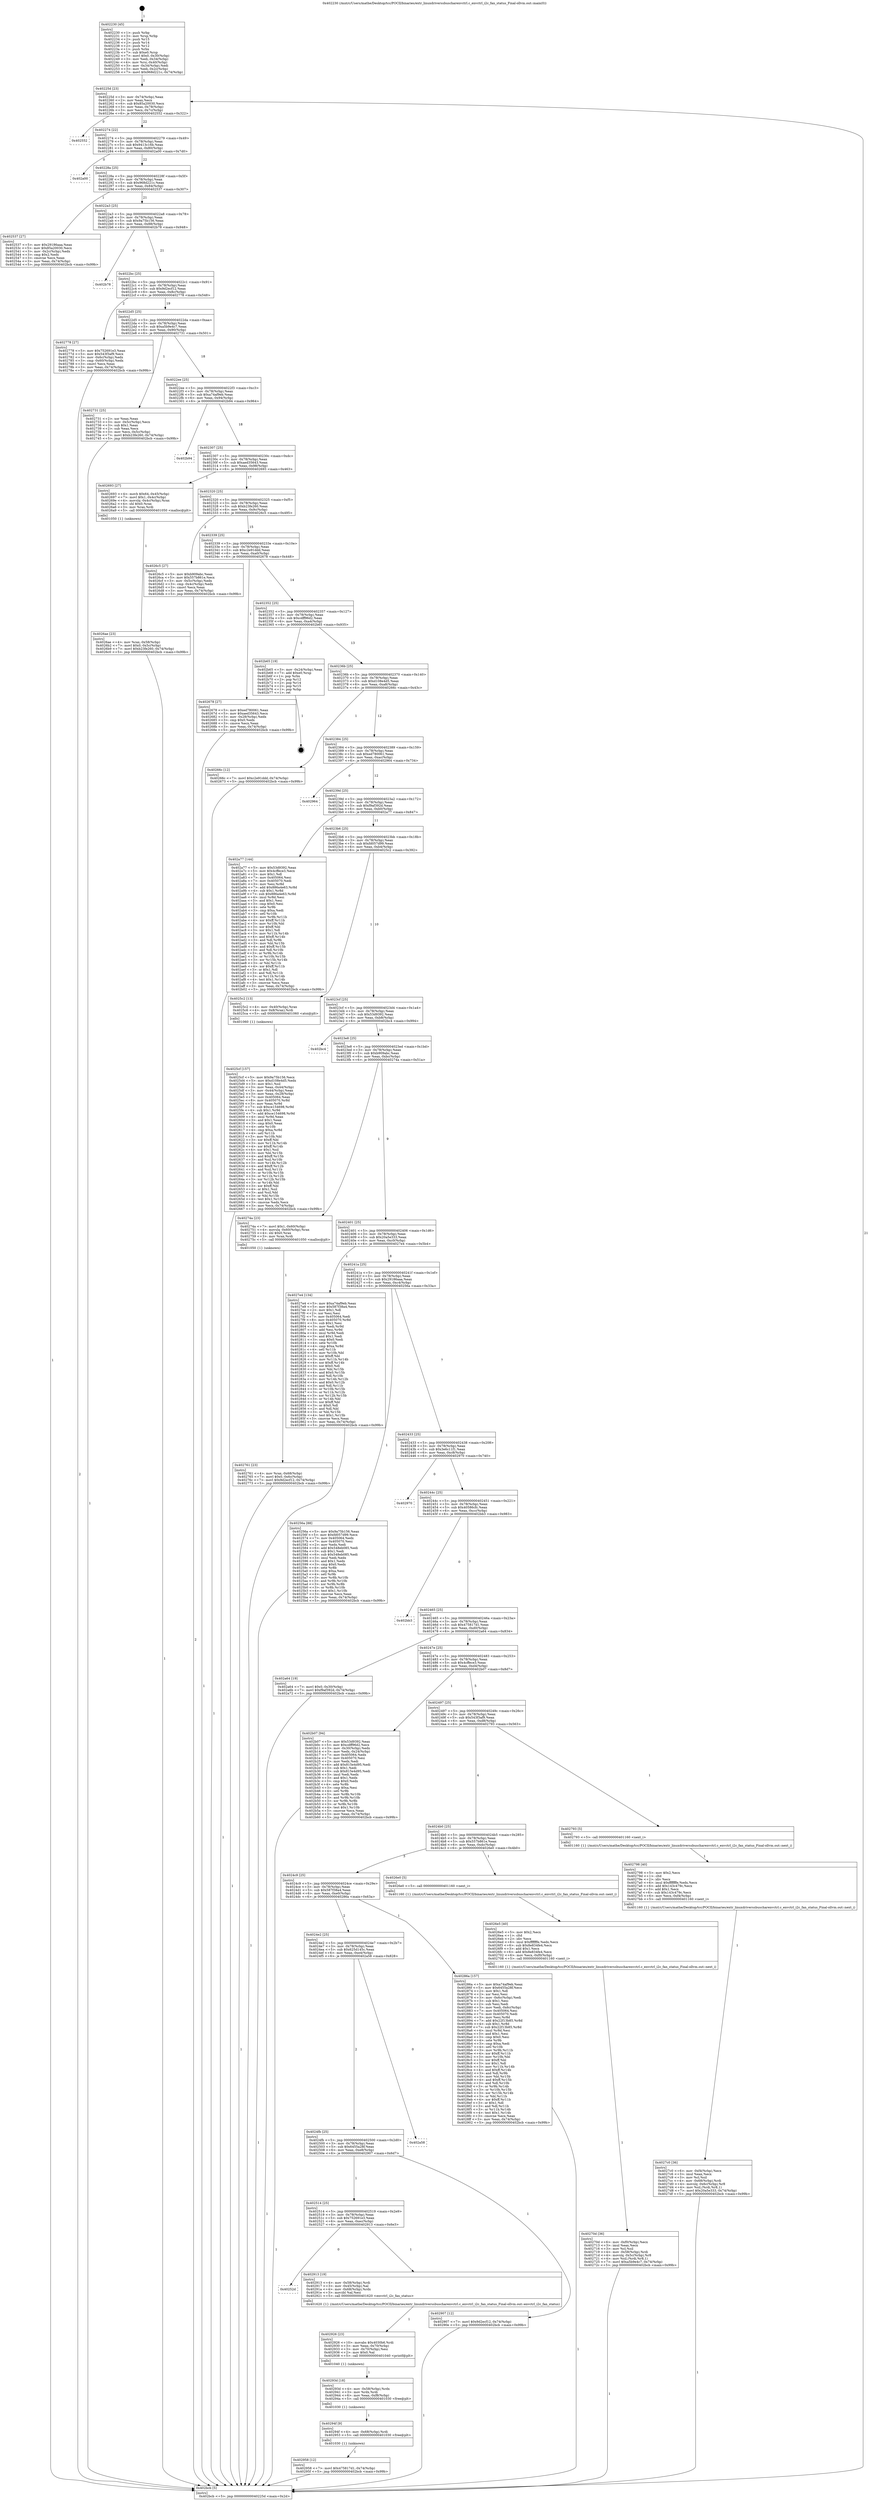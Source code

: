 digraph "0x402230" {
  label = "0x402230 (/mnt/c/Users/mathe/Desktop/tcc/POCII/binaries/extr_linuxdriverssbuscharenvctrl.c_envctrl_i2c_fan_status_Final-ollvm.out::main(0))"
  labelloc = "t"
  node[shape=record]

  Entry [label="",width=0.3,height=0.3,shape=circle,fillcolor=black,style=filled]
  "0x40225d" [label="{
     0x40225d [23]\l
     | [instrs]\l
     &nbsp;&nbsp;0x40225d \<+3\>: mov -0x74(%rbp),%eax\l
     &nbsp;&nbsp;0x402260 \<+2\>: mov %eax,%ecx\l
     &nbsp;&nbsp;0x402262 \<+6\>: sub $0x85a20030,%ecx\l
     &nbsp;&nbsp;0x402268 \<+3\>: mov %eax,-0x78(%rbp)\l
     &nbsp;&nbsp;0x40226b \<+3\>: mov %ecx,-0x7c(%rbp)\l
     &nbsp;&nbsp;0x40226e \<+6\>: je 0000000000402552 \<main+0x322\>\l
  }"]
  "0x402552" [label="{
     0x402552\l
  }", style=dashed]
  "0x402274" [label="{
     0x402274 [22]\l
     | [instrs]\l
     &nbsp;&nbsp;0x402274 \<+5\>: jmp 0000000000402279 \<main+0x49\>\l
     &nbsp;&nbsp;0x402279 \<+3\>: mov -0x78(%rbp),%eax\l
     &nbsp;&nbsp;0x40227c \<+5\>: sub $0x9413c16b,%eax\l
     &nbsp;&nbsp;0x402281 \<+3\>: mov %eax,-0x80(%rbp)\l
     &nbsp;&nbsp;0x402284 \<+6\>: je 0000000000402a00 \<main+0x7d0\>\l
  }"]
  Exit [label="",width=0.3,height=0.3,shape=circle,fillcolor=black,style=filled,peripheries=2]
  "0x402a00" [label="{
     0x402a00\l
  }", style=dashed]
  "0x40228a" [label="{
     0x40228a [25]\l
     | [instrs]\l
     &nbsp;&nbsp;0x40228a \<+5\>: jmp 000000000040228f \<main+0x5f\>\l
     &nbsp;&nbsp;0x40228f \<+3\>: mov -0x78(%rbp),%eax\l
     &nbsp;&nbsp;0x402292 \<+5\>: sub $0x968d221c,%eax\l
     &nbsp;&nbsp;0x402297 \<+6\>: mov %eax,-0x84(%rbp)\l
     &nbsp;&nbsp;0x40229d \<+6\>: je 0000000000402537 \<main+0x307\>\l
  }"]
  "0x402958" [label="{
     0x402958 [12]\l
     | [instrs]\l
     &nbsp;&nbsp;0x402958 \<+7\>: movl $0x475817d1,-0x74(%rbp)\l
     &nbsp;&nbsp;0x40295f \<+5\>: jmp 0000000000402bcb \<main+0x99b\>\l
  }"]
  "0x402537" [label="{
     0x402537 [27]\l
     | [instrs]\l
     &nbsp;&nbsp;0x402537 \<+5\>: mov $0x29186aaa,%eax\l
     &nbsp;&nbsp;0x40253c \<+5\>: mov $0x85a20030,%ecx\l
     &nbsp;&nbsp;0x402541 \<+3\>: mov -0x2c(%rbp),%edx\l
     &nbsp;&nbsp;0x402544 \<+3\>: cmp $0x2,%edx\l
     &nbsp;&nbsp;0x402547 \<+3\>: cmovne %ecx,%eax\l
     &nbsp;&nbsp;0x40254a \<+3\>: mov %eax,-0x74(%rbp)\l
     &nbsp;&nbsp;0x40254d \<+5\>: jmp 0000000000402bcb \<main+0x99b\>\l
  }"]
  "0x4022a3" [label="{
     0x4022a3 [25]\l
     | [instrs]\l
     &nbsp;&nbsp;0x4022a3 \<+5\>: jmp 00000000004022a8 \<main+0x78\>\l
     &nbsp;&nbsp;0x4022a8 \<+3\>: mov -0x78(%rbp),%eax\l
     &nbsp;&nbsp;0x4022ab \<+5\>: sub $0x9a75b156,%eax\l
     &nbsp;&nbsp;0x4022b0 \<+6\>: mov %eax,-0x88(%rbp)\l
     &nbsp;&nbsp;0x4022b6 \<+6\>: je 0000000000402b78 \<main+0x948\>\l
  }"]
  "0x402bcb" [label="{
     0x402bcb [5]\l
     | [instrs]\l
     &nbsp;&nbsp;0x402bcb \<+5\>: jmp 000000000040225d \<main+0x2d\>\l
  }"]
  "0x402230" [label="{
     0x402230 [45]\l
     | [instrs]\l
     &nbsp;&nbsp;0x402230 \<+1\>: push %rbp\l
     &nbsp;&nbsp;0x402231 \<+3\>: mov %rsp,%rbp\l
     &nbsp;&nbsp;0x402234 \<+2\>: push %r15\l
     &nbsp;&nbsp;0x402236 \<+2\>: push %r14\l
     &nbsp;&nbsp;0x402238 \<+2\>: push %r12\l
     &nbsp;&nbsp;0x40223a \<+1\>: push %rbx\l
     &nbsp;&nbsp;0x40223b \<+7\>: sub $0xe0,%rsp\l
     &nbsp;&nbsp;0x402242 \<+7\>: movl $0x0,-0x30(%rbp)\l
     &nbsp;&nbsp;0x402249 \<+3\>: mov %edi,-0x34(%rbp)\l
     &nbsp;&nbsp;0x40224c \<+4\>: mov %rsi,-0x40(%rbp)\l
     &nbsp;&nbsp;0x402250 \<+3\>: mov -0x34(%rbp),%edi\l
     &nbsp;&nbsp;0x402253 \<+3\>: mov %edi,-0x2c(%rbp)\l
     &nbsp;&nbsp;0x402256 \<+7\>: movl $0x968d221c,-0x74(%rbp)\l
  }"]
  "0x40294f" [label="{
     0x40294f [9]\l
     | [instrs]\l
     &nbsp;&nbsp;0x40294f \<+4\>: mov -0x68(%rbp),%rdi\l
     &nbsp;&nbsp;0x402953 \<+5\>: call 0000000000401030 \<free@plt\>\l
     | [calls]\l
     &nbsp;&nbsp;0x401030 \{1\} (unknown)\l
  }"]
  "0x402b78" [label="{
     0x402b78\l
  }", style=dashed]
  "0x4022bc" [label="{
     0x4022bc [25]\l
     | [instrs]\l
     &nbsp;&nbsp;0x4022bc \<+5\>: jmp 00000000004022c1 \<main+0x91\>\l
     &nbsp;&nbsp;0x4022c1 \<+3\>: mov -0x78(%rbp),%eax\l
     &nbsp;&nbsp;0x4022c4 \<+5\>: sub $0x9d2ecf12,%eax\l
     &nbsp;&nbsp;0x4022c9 \<+6\>: mov %eax,-0x8c(%rbp)\l
     &nbsp;&nbsp;0x4022cf \<+6\>: je 0000000000402778 \<main+0x548\>\l
  }"]
  "0x40293d" [label="{
     0x40293d [18]\l
     | [instrs]\l
     &nbsp;&nbsp;0x40293d \<+4\>: mov -0x58(%rbp),%rdx\l
     &nbsp;&nbsp;0x402941 \<+3\>: mov %rdx,%rdi\l
     &nbsp;&nbsp;0x402944 \<+6\>: mov %eax,-0xf8(%rbp)\l
     &nbsp;&nbsp;0x40294a \<+5\>: call 0000000000401030 \<free@plt\>\l
     | [calls]\l
     &nbsp;&nbsp;0x401030 \{1\} (unknown)\l
  }"]
  "0x402778" [label="{
     0x402778 [27]\l
     | [instrs]\l
     &nbsp;&nbsp;0x402778 \<+5\>: mov $0x752691e3,%eax\l
     &nbsp;&nbsp;0x40277d \<+5\>: mov $0x543f3af9,%ecx\l
     &nbsp;&nbsp;0x402782 \<+3\>: mov -0x6c(%rbp),%edx\l
     &nbsp;&nbsp;0x402785 \<+3\>: cmp -0x60(%rbp),%edx\l
     &nbsp;&nbsp;0x402788 \<+3\>: cmovl %ecx,%eax\l
     &nbsp;&nbsp;0x40278b \<+3\>: mov %eax,-0x74(%rbp)\l
     &nbsp;&nbsp;0x40278e \<+5\>: jmp 0000000000402bcb \<main+0x99b\>\l
  }"]
  "0x4022d5" [label="{
     0x4022d5 [25]\l
     | [instrs]\l
     &nbsp;&nbsp;0x4022d5 \<+5\>: jmp 00000000004022da \<main+0xaa\>\l
     &nbsp;&nbsp;0x4022da \<+3\>: mov -0x78(%rbp),%eax\l
     &nbsp;&nbsp;0x4022dd \<+5\>: sub $0xa5b9e4c7,%eax\l
     &nbsp;&nbsp;0x4022e2 \<+6\>: mov %eax,-0x90(%rbp)\l
     &nbsp;&nbsp;0x4022e8 \<+6\>: je 0000000000402731 \<main+0x501\>\l
  }"]
  "0x402926" [label="{
     0x402926 [23]\l
     | [instrs]\l
     &nbsp;&nbsp;0x402926 \<+10\>: movabs $0x4030b6,%rdi\l
     &nbsp;&nbsp;0x402930 \<+3\>: mov %eax,-0x70(%rbp)\l
     &nbsp;&nbsp;0x402933 \<+3\>: mov -0x70(%rbp),%esi\l
     &nbsp;&nbsp;0x402936 \<+2\>: mov $0x0,%al\l
     &nbsp;&nbsp;0x402938 \<+5\>: call 0000000000401040 \<printf@plt\>\l
     | [calls]\l
     &nbsp;&nbsp;0x401040 \{1\} (unknown)\l
  }"]
  "0x402731" [label="{
     0x402731 [25]\l
     | [instrs]\l
     &nbsp;&nbsp;0x402731 \<+2\>: xor %eax,%eax\l
     &nbsp;&nbsp;0x402733 \<+3\>: mov -0x5c(%rbp),%ecx\l
     &nbsp;&nbsp;0x402736 \<+3\>: sub $0x1,%eax\l
     &nbsp;&nbsp;0x402739 \<+2\>: sub %eax,%ecx\l
     &nbsp;&nbsp;0x40273b \<+3\>: mov %ecx,-0x5c(%rbp)\l
     &nbsp;&nbsp;0x40273e \<+7\>: movl $0xb23fe260,-0x74(%rbp)\l
     &nbsp;&nbsp;0x402745 \<+5\>: jmp 0000000000402bcb \<main+0x99b\>\l
  }"]
  "0x4022ee" [label="{
     0x4022ee [25]\l
     | [instrs]\l
     &nbsp;&nbsp;0x4022ee \<+5\>: jmp 00000000004022f3 \<main+0xc3\>\l
     &nbsp;&nbsp;0x4022f3 \<+3\>: mov -0x78(%rbp),%eax\l
     &nbsp;&nbsp;0x4022f6 \<+5\>: sub $0xa74af9eb,%eax\l
     &nbsp;&nbsp;0x4022fb \<+6\>: mov %eax,-0x94(%rbp)\l
     &nbsp;&nbsp;0x402301 \<+6\>: je 0000000000402b94 \<main+0x964\>\l
  }"]
  "0x40252d" [label="{
     0x40252d\l
  }", style=dashed]
  "0x402b94" [label="{
     0x402b94\l
  }", style=dashed]
  "0x402307" [label="{
     0x402307 [25]\l
     | [instrs]\l
     &nbsp;&nbsp;0x402307 \<+5\>: jmp 000000000040230c \<main+0xdc\>\l
     &nbsp;&nbsp;0x40230c \<+3\>: mov -0x78(%rbp),%eax\l
     &nbsp;&nbsp;0x40230f \<+5\>: sub $0xaed35643,%eax\l
     &nbsp;&nbsp;0x402314 \<+6\>: mov %eax,-0x98(%rbp)\l
     &nbsp;&nbsp;0x40231a \<+6\>: je 0000000000402693 \<main+0x463\>\l
  }"]
  "0x402913" [label="{
     0x402913 [19]\l
     | [instrs]\l
     &nbsp;&nbsp;0x402913 \<+4\>: mov -0x58(%rbp),%rdi\l
     &nbsp;&nbsp;0x402917 \<+3\>: mov -0x45(%rbp),%al\l
     &nbsp;&nbsp;0x40291a \<+4\>: mov -0x68(%rbp),%rdx\l
     &nbsp;&nbsp;0x40291e \<+3\>: movzbl %al,%esi\l
     &nbsp;&nbsp;0x402921 \<+5\>: call 0000000000401620 \<envctrl_i2c_fan_status\>\l
     | [calls]\l
     &nbsp;&nbsp;0x401620 \{1\} (/mnt/c/Users/mathe/Desktop/tcc/POCII/binaries/extr_linuxdriverssbuscharenvctrl.c_envctrl_i2c_fan_status_Final-ollvm.out::envctrl_i2c_fan_status)\l
  }"]
  "0x402693" [label="{
     0x402693 [27]\l
     | [instrs]\l
     &nbsp;&nbsp;0x402693 \<+4\>: movb $0x64,-0x45(%rbp)\l
     &nbsp;&nbsp;0x402697 \<+7\>: movl $0x1,-0x4c(%rbp)\l
     &nbsp;&nbsp;0x40269e \<+4\>: movslq -0x4c(%rbp),%rax\l
     &nbsp;&nbsp;0x4026a2 \<+4\>: shl $0x0,%rax\l
     &nbsp;&nbsp;0x4026a6 \<+3\>: mov %rax,%rdi\l
     &nbsp;&nbsp;0x4026a9 \<+5\>: call 0000000000401050 \<malloc@plt\>\l
     | [calls]\l
     &nbsp;&nbsp;0x401050 \{1\} (unknown)\l
  }"]
  "0x402320" [label="{
     0x402320 [25]\l
     | [instrs]\l
     &nbsp;&nbsp;0x402320 \<+5\>: jmp 0000000000402325 \<main+0xf5\>\l
     &nbsp;&nbsp;0x402325 \<+3\>: mov -0x78(%rbp),%eax\l
     &nbsp;&nbsp;0x402328 \<+5\>: sub $0xb23fe260,%eax\l
     &nbsp;&nbsp;0x40232d \<+6\>: mov %eax,-0x9c(%rbp)\l
     &nbsp;&nbsp;0x402333 \<+6\>: je 00000000004026c5 \<main+0x495\>\l
  }"]
  "0x402514" [label="{
     0x402514 [25]\l
     | [instrs]\l
     &nbsp;&nbsp;0x402514 \<+5\>: jmp 0000000000402519 \<main+0x2e9\>\l
     &nbsp;&nbsp;0x402519 \<+3\>: mov -0x78(%rbp),%eax\l
     &nbsp;&nbsp;0x40251c \<+5\>: sub $0x752691e3,%eax\l
     &nbsp;&nbsp;0x402521 \<+6\>: mov %eax,-0xec(%rbp)\l
     &nbsp;&nbsp;0x402527 \<+6\>: je 0000000000402913 \<main+0x6e3\>\l
  }"]
  "0x4026c5" [label="{
     0x4026c5 [27]\l
     | [instrs]\l
     &nbsp;&nbsp;0x4026c5 \<+5\>: mov $0xb909abc,%eax\l
     &nbsp;&nbsp;0x4026ca \<+5\>: mov $0x557b861e,%ecx\l
     &nbsp;&nbsp;0x4026cf \<+3\>: mov -0x5c(%rbp),%edx\l
     &nbsp;&nbsp;0x4026d2 \<+3\>: cmp -0x4c(%rbp),%edx\l
     &nbsp;&nbsp;0x4026d5 \<+3\>: cmovl %ecx,%eax\l
     &nbsp;&nbsp;0x4026d8 \<+3\>: mov %eax,-0x74(%rbp)\l
     &nbsp;&nbsp;0x4026db \<+5\>: jmp 0000000000402bcb \<main+0x99b\>\l
  }"]
  "0x402339" [label="{
     0x402339 [25]\l
     | [instrs]\l
     &nbsp;&nbsp;0x402339 \<+5\>: jmp 000000000040233e \<main+0x10e\>\l
     &nbsp;&nbsp;0x40233e \<+3\>: mov -0x78(%rbp),%eax\l
     &nbsp;&nbsp;0x402341 \<+5\>: sub $0xc2e91ddd,%eax\l
     &nbsp;&nbsp;0x402346 \<+6\>: mov %eax,-0xa0(%rbp)\l
     &nbsp;&nbsp;0x40234c \<+6\>: je 0000000000402678 \<main+0x448\>\l
  }"]
  "0x402907" [label="{
     0x402907 [12]\l
     | [instrs]\l
     &nbsp;&nbsp;0x402907 \<+7\>: movl $0x9d2ecf12,-0x74(%rbp)\l
     &nbsp;&nbsp;0x40290e \<+5\>: jmp 0000000000402bcb \<main+0x99b\>\l
  }"]
  "0x402678" [label="{
     0x402678 [27]\l
     | [instrs]\l
     &nbsp;&nbsp;0x402678 \<+5\>: mov $0xed780061,%eax\l
     &nbsp;&nbsp;0x40267d \<+5\>: mov $0xaed35643,%ecx\l
     &nbsp;&nbsp;0x402682 \<+3\>: mov -0x28(%rbp),%edx\l
     &nbsp;&nbsp;0x402685 \<+3\>: cmp $0x0,%edx\l
     &nbsp;&nbsp;0x402688 \<+3\>: cmove %ecx,%eax\l
     &nbsp;&nbsp;0x40268b \<+3\>: mov %eax,-0x74(%rbp)\l
     &nbsp;&nbsp;0x40268e \<+5\>: jmp 0000000000402bcb \<main+0x99b\>\l
  }"]
  "0x402352" [label="{
     0x402352 [25]\l
     | [instrs]\l
     &nbsp;&nbsp;0x402352 \<+5\>: jmp 0000000000402357 \<main+0x127\>\l
     &nbsp;&nbsp;0x402357 \<+3\>: mov -0x78(%rbp),%eax\l
     &nbsp;&nbsp;0x40235a \<+5\>: sub $0xcdff96d2,%eax\l
     &nbsp;&nbsp;0x40235f \<+6\>: mov %eax,-0xa4(%rbp)\l
     &nbsp;&nbsp;0x402365 \<+6\>: je 0000000000402b65 \<main+0x935\>\l
  }"]
  "0x4024fb" [label="{
     0x4024fb [25]\l
     | [instrs]\l
     &nbsp;&nbsp;0x4024fb \<+5\>: jmp 0000000000402500 \<main+0x2d0\>\l
     &nbsp;&nbsp;0x402500 \<+3\>: mov -0x78(%rbp),%eax\l
     &nbsp;&nbsp;0x402503 \<+5\>: sub $0x6455a28f,%eax\l
     &nbsp;&nbsp;0x402508 \<+6\>: mov %eax,-0xe8(%rbp)\l
     &nbsp;&nbsp;0x40250e \<+6\>: je 0000000000402907 \<main+0x6d7\>\l
  }"]
  "0x402b65" [label="{
     0x402b65 [19]\l
     | [instrs]\l
     &nbsp;&nbsp;0x402b65 \<+3\>: mov -0x24(%rbp),%eax\l
     &nbsp;&nbsp;0x402b68 \<+7\>: add $0xe0,%rsp\l
     &nbsp;&nbsp;0x402b6f \<+1\>: pop %rbx\l
     &nbsp;&nbsp;0x402b70 \<+2\>: pop %r12\l
     &nbsp;&nbsp;0x402b72 \<+2\>: pop %r14\l
     &nbsp;&nbsp;0x402b74 \<+2\>: pop %r15\l
     &nbsp;&nbsp;0x402b76 \<+1\>: pop %rbp\l
     &nbsp;&nbsp;0x402b77 \<+1\>: ret\l
  }"]
  "0x40236b" [label="{
     0x40236b [25]\l
     | [instrs]\l
     &nbsp;&nbsp;0x40236b \<+5\>: jmp 0000000000402370 \<main+0x140\>\l
     &nbsp;&nbsp;0x402370 \<+3\>: mov -0x78(%rbp),%eax\l
     &nbsp;&nbsp;0x402373 \<+5\>: sub $0xd108e4d5,%eax\l
     &nbsp;&nbsp;0x402378 \<+6\>: mov %eax,-0xa8(%rbp)\l
     &nbsp;&nbsp;0x40237e \<+6\>: je 000000000040266c \<main+0x43c\>\l
  }"]
  "0x402a58" [label="{
     0x402a58\l
  }", style=dashed]
  "0x40266c" [label="{
     0x40266c [12]\l
     | [instrs]\l
     &nbsp;&nbsp;0x40266c \<+7\>: movl $0xc2e91ddd,-0x74(%rbp)\l
     &nbsp;&nbsp;0x402673 \<+5\>: jmp 0000000000402bcb \<main+0x99b\>\l
  }"]
  "0x402384" [label="{
     0x402384 [25]\l
     | [instrs]\l
     &nbsp;&nbsp;0x402384 \<+5\>: jmp 0000000000402389 \<main+0x159\>\l
     &nbsp;&nbsp;0x402389 \<+3\>: mov -0x78(%rbp),%eax\l
     &nbsp;&nbsp;0x40238c \<+5\>: sub $0xed780061,%eax\l
     &nbsp;&nbsp;0x402391 \<+6\>: mov %eax,-0xac(%rbp)\l
     &nbsp;&nbsp;0x402397 \<+6\>: je 0000000000402964 \<main+0x734\>\l
  }"]
  "0x4024e2" [label="{
     0x4024e2 [25]\l
     | [instrs]\l
     &nbsp;&nbsp;0x4024e2 \<+5\>: jmp 00000000004024e7 \<main+0x2b7\>\l
     &nbsp;&nbsp;0x4024e7 \<+3\>: mov -0x78(%rbp),%eax\l
     &nbsp;&nbsp;0x4024ea \<+5\>: sub $0x625d145c,%eax\l
     &nbsp;&nbsp;0x4024ef \<+6\>: mov %eax,-0xe4(%rbp)\l
     &nbsp;&nbsp;0x4024f5 \<+6\>: je 0000000000402a58 \<main+0x828\>\l
  }"]
  "0x402964" [label="{
     0x402964\l
  }", style=dashed]
  "0x40239d" [label="{
     0x40239d [25]\l
     | [instrs]\l
     &nbsp;&nbsp;0x40239d \<+5\>: jmp 00000000004023a2 \<main+0x172\>\l
     &nbsp;&nbsp;0x4023a2 \<+3\>: mov -0x78(%rbp),%eax\l
     &nbsp;&nbsp;0x4023a5 \<+5\>: sub $0xf9af392d,%eax\l
     &nbsp;&nbsp;0x4023aa \<+6\>: mov %eax,-0xb0(%rbp)\l
     &nbsp;&nbsp;0x4023b0 \<+6\>: je 0000000000402a77 \<main+0x847\>\l
  }"]
  "0x40286a" [label="{
     0x40286a [157]\l
     | [instrs]\l
     &nbsp;&nbsp;0x40286a \<+5\>: mov $0xa74af9eb,%eax\l
     &nbsp;&nbsp;0x40286f \<+5\>: mov $0x6455a28f,%ecx\l
     &nbsp;&nbsp;0x402874 \<+2\>: mov $0x1,%dl\l
     &nbsp;&nbsp;0x402876 \<+2\>: xor %esi,%esi\l
     &nbsp;&nbsp;0x402878 \<+3\>: mov -0x6c(%rbp),%edi\l
     &nbsp;&nbsp;0x40287b \<+3\>: sub $0x1,%esi\l
     &nbsp;&nbsp;0x40287e \<+2\>: sub %esi,%edi\l
     &nbsp;&nbsp;0x402880 \<+3\>: mov %edi,-0x6c(%rbp)\l
     &nbsp;&nbsp;0x402883 \<+7\>: mov 0x405064,%esi\l
     &nbsp;&nbsp;0x40288a \<+7\>: mov 0x405070,%edi\l
     &nbsp;&nbsp;0x402891 \<+3\>: mov %esi,%r8d\l
     &nbsp;&nbsp;0x402894 \<+7\>: add $0x22f13b85,%r8d\l
     &nbsp;&nbsp;0x40289b \<+4\>: sub $0x1,%r8d\l
     &nbsp;&nbsp;0x40289f \<+7\>: sub $0x22f13b85,%r8d\l
     &nbsp;&nbsp;0x4028a6 \<+4\>: imul %r8d,%esi\l
     &nbsp;&nbsp;0x4028aa \<+3\>: and $0x1,%esi\l
     &nbsp;&nbsp;0x4028ad \<+3\>: cmp $0x0,%esi\l
     &nbsp;&nbsp;0x4028b0 \<+4\>: sete %r9b\l
     &nbsp;&nbsp;0x4028b4 \<+3\>: cmp $0xa,%edi\l
     &nbsp;&nbsp;0x4028b7 \<+4\>: setl %r10b\l
     &nbsp;&nbsp;0x4028bb \<+3\>: mov %r9b,%r11b\l
     &nbsp;&nbsp;0x4028be \<+4\>: xor $0xff,%r11b\l
     &nbsp;&nbsp;0x4028c2 \<+3\>: mov %r10b,%bl\l
     &nbsp;&nbsp;0x4028c5 \<+3\>: xor $0xff,%bl\l
     &nbsp;&nbsp;0x4028c8 \<+3\>: xor $0x1,%dl\l
     &nbsp;&nbsp;0x4028cb \<+3\>: mov %r11b,%r14b\l
     &nbsp;&nbsp;0x4028ce \<+4\>: and $0xff,%r14b\l
     &nbsp;&nbsp;0x4028d2 \<+3\>: and %dl,%r9b\l
     &nbsp;&nbsp;0x4028d5 \<+3\>: mov %bl,%r15b\l
     &nbsp;&nbsp;0x4028d8 \<+4\>: and $0xff,%r15b\l
     &nbsp;&nbsp;0x4028dc \<+3\>: and %dl,%r10b\l
     &nbsp;&nbsp;0x4028df \<+3\>: or %r9b,%r14b\l
     &nbsp;&nbsp;0x4028e2 \<+3\>: or %r10b,%r15b\l
     &nbsp;&nbsp;0x4028e5 \<+3\>: xor %r15b,%r14b\l
     &nbsp;&nbsp;0x4028e8 \<+3\>: or %bl,%r11b\l
     &nbsp;&nbsp;0x4028eb \<+4\>: xor $0xff,%r11b\l
     &nbsp;&nbsp;0x4028ef \<+3\>: or $0x1,%dl\l
     &nbsp;&nbsp;0x4028f2 \<+3\>: and %dl,%r11b\l
     &nbsp;&nbsp;0x4028f5 \<+3\>: or %r11b,%r14b\l
     &nbsp;&nbsp;0x4028f8 \<+4\>: test $0x1,%r14b\l
     &nbsp;&nbsp;0x4028fc \<+3\>: cmovne %ecx,%eax\l
     &nbsp;&nbsp;0x4028ff \<+3\>: mov %eax,-0x74(%rbp)\l
     &nbsp;&nbsp;0x402902 \<+5\>: jmp 0000000000402bcb \<main+0x99b\>\l
  }"]
  "0x402a77" [label="{
     0x402a77 [144]\l
     | [instrs]\l
     &nbsp;&nbsp;0x402a77 \<+5\>: mov $0x53d9392,%eax\l
     &nbsp;&nbsp;0x402a7c \<+5\>: mov $0x4cffece3,%ecx\l
     &nbsp;&nbsp;0x402a81 \<+2\>: mov $0x1,%dl\l
     &nbsp;&nbsp;0x402a83 \<+7\>: mov 0x405064,%esi\l
     &nbsp;&nbsp;0x402a8a \<+7\>: mov 0x405070,%edi\l
     &nbsp;&nbsp;0x402a91 \<+3\>: mov %esi,%r8d\l
     &nbsp;&nbsp;0x402a94 \<+7\>: add $0x886a4e63,%r8d\l
     &nbsp;&nbsp;0x402a9b \<+4\>: sub $0x1,%r8d\l
     &nbsp;&nbsp;0x402a9f \<+7\>: sub $0x886a4e63,%r8d\l
     &nbsp;&nbsp;0x402aa6 \<+4\>: imul %r8d,%esi\l
     &nbsp;&nbsp;0x402aaa \<+3\>: and $0x1,%esi\l
     &nbsp;&nbsp;0x402aad \<+3\>: cmp $0x0,%esi\l
     &nbsp;&nbsp;0x402ab0 \<+4\>: sete %r9b\l
     &nbsp;&nbsp;0x402ab4 \<+3\>: cmp $0xa,%edi\l
     &nbsp;&nbsp;0x402ab7 \<+4\>: setl %r10b\l
     &nbsp;&nbsp;0x402abb \<+3\>: mov %r9b,%r11b\l
     &nbsp;&nbsp;0x402abe \<+4\>: xor $0xff,%r11b\l
     &nbsp;&nbsp;0x402ac2 \<+3\>: mov %r10b,%bl\l
     &nbsp;&nbsp;0x402ac5 \<+3\>: xor $0xff,%bl\l
     &nbsp;&nbsp;0x402ac8 \<+3\>: xor $0x1,%dl\l
     &nbsp;&nbsp;0x402acb \<+3\>: mov %r11b,%r14b\l
     &nbsp;&nbsp;0x402ace \<+4\>: and $0xff,%r14b\l
     &nbsp;&nbsp;0x402ad2 \<+3\>: and %dl,%r9b\l
     &nbsp;&nbsp;0x402ad5 \<+3\>: mov %bl,%r15b\l
     &nbsp;&nbsp;0x402ad8 \<+4\>: and $0xff,%r15b\l
     &nbsp;&nbsp;0x402adc \<+3\>: and %dl,%r10b\l
     &nbsp;&nbsp;0x402adf \<+3\>: or %r9b,%r14b\l
     &nbsp;&nbsp;0x402ae2 \<+3\>: or %r10b,%r15b\l
     &nbsp;&nbsp;0x402ae5 \<+3\>: xor %r15b,%r14b\l
     &nbsp;&nbsp;0x402ae8 \<+3\>: or %bl,%r11b\l
     &nbsp;&nbsp;0x402aeb \<+4\>: xor $0xff,%r11b\l
     &nbsp;&nbsp;0x402aef \<+3\>: or $0x1,%dl\l
     &nbsp;&nbsp;0x402af2 \<+3\>: and %dl,%r11b\l
     &nbsp;&nbsp;0x402af5 \<+3\>: or %r11b,%r14b\l
     &nbsp;&nbsp;0x402af8 \<+4\>: test $0x1,%r14b\l
     &nbsp;&nbsp;0x402afc \<+3\>: cmovne %ecx,%eax\l
     &nbsp;&nbsp;0x402aff \<+3\>: mov %eax,-0x74(%rbp)\l
     &nbsp;&nbsp;0x402b02 \<+5\>: jmp 0000000000402bcb \<main+0x99b\>\l
  }"]
  "0x4023b6" [label="{
     0x4023b6 [25]\l
     | [instrs]\l
     &nbsp;&nbsp;0x4023b6 \<+5\>: jmp 00000000004023bb \<main+0x18b\>\l
     &nbsp;&nbsp;0x4023bb \<+3\>: mov -0x78(%rbp),%eax\l
     &nbsp;&nbsp;0x4023be \<+5\>: sub $0xfd057d99,%eax\l
     &nbsp;&nbsp;0x4023c3 \<+6\>: mov %eax,-0xb4(%rbp)\l
     &nbsp;&nbsp;0x4023c9 \<+6\>: je 00000000004025c2 \<main+0x392\>\l
  }"]
  "0x4027c0" [label="{
     0x4027c0 [36]\l
     | [instrs]\l
     &nbsp;&nbsp;0x4027c0 \<+6\>: mov -0xf4(%rbp),%ecx\l
     &nbsp;&nbsp;0x4027c6 \<+3\>: imul %eax,%ecx\l
     &nbsp;&nbsp;0x4027c9 \<+3\>: mov %cl,%sil\l
     &nbsp;&nbsp;0x4027cc \<+4\>: mov -0x68(%rbp),%rdi\l
     &nbsp;&nbsp;0x4027d0 \<+4\>: movslq -0x6c(%rbp),%r8\l
     &nbsp;&nbsp;0x4027d4 \<+4\>: mov %sil,(%rdi,%r8,1)\l
     &nbsp;&nbsp;0x4027d8 \<+7\>: movl $0x20a5e333,-0x74(%rbp)\l
     &nbsp;&nbsp;0x4027df \<+5\>: jmp 0000000000402bcb \<main+0x99b\>\l
  }"]
  "0x4025c2" [label="{
     0x4025c2 [13]\l
     | [instrs]\l
     &nbsp;&nbsp;0x4025c2 \<+4\>: mov -0x40(%rbp),%rax\l
     &nbsp;&nbsp;0x4025c6 \<+4\>: mov 0x8(%rax),%rdi\l
     &nbsp;&nbsp;0x4025ca \<+5\>: call 0000000000401060 \<atoi@plt\>\l
     | [calls]\l
     &nbsp;&nbsp;0x401060 \{1\} (unknown)\l
  }"]
  "0x4023cf" [label="{
     0x4023cf [25]\l
     | [instrs]\l
     &nbsp;&nbsp;0x4023cf \<+5\>: jmp 00000000004023d4 \<main+0x1a4\>\l
     &nbsp;&nbsp;0x4023d4 \<+3\>: mov -0x78(%rbp),%eax\l
     &nbsp;&nbsp;0x4023d7 \<+5\>: sub $0x53d9392,%eax\l
     &nbsp;&nbsp;0x4023dc \<+6\>: mov %eax,-0xb8(%rbp)\l
     &nbsp;&nbsp;0x4023e2 \<+6\>: je 0000000000402bc4 \<main+0x994\>\l
  }"]
  "0x402798" [label="{
     0x402798 [40]\l
     | [instrs]\l
     &nbsp;&nbsp;0x402798 \<+5\>: mov $0x2,%ecx\l
     &nbsp;&nbsp;0x40279d \<+1\>: cltd\l
     &nbsp;&nbsp;0x40279e \<+2\>: idiv %ecx\l
     &nbsp;&nbsp;0x4027a0 \<+6\>: imul $0xfffffffe,%edx,%ecx\l
     &nbsp;&nbsp;0x4027a6 \<+6\>: add $0x143c479c,%ecx\l
     &nbsp;&nbsp;0x4027ac \<+3\>: add $0x1,%ecx\l
     &nbsp;&nbsp;0x4027af \<+6\>: sub $0x143c479c,%ecx\l
     &nbsp;&nbsp;0x4027b5 \<+6\>: mov %ecx,-0xf4(%rbp)\l
     &nbsp;&nbsp;0x4027bb \<+5\>: call 0000000000401160 \<next_i\>\l
     | [calls]\l
     &nbsp;&nbsp;0x401160 \{1\} (/mnt/c/Users/mathe/Desktop/tcc/POCII/binaries/extr_linuxdriverssbuscharenvctrl.c_envctrl_i2c_fan_status_Final-ollvm.out::next_i)\l
  }"]
  "0x402bc4" [label="{
     0x402bc4\l
  }", style=dashed]
  "0x4023e8" [label="{
     0x4023e8 [25]\l
     | [instrs]\l
     &nbsp;&nbsp;0x4023e8 \<+5\>: jmp 00000000004023ed \<main+0x1bd\>\l
     &nbsp;&nbsp;0x4023ed \<+3\>: mov -0x78(%rbp),%eax\l
     &nbsp;&nbsp;0x4023f0 \<+5\>: sub $0xb909abc,%eax\l
     &nbsp;&nbsp;0x4023f5 \<+6\>: mov %eax,-0xbc(%rbp)\l
     &nbsp;&nbsp;0x4023fb \<+6\>: je 000000000040274a \<main+0x51a\>\l
  }"]
  "0x402761" [label="{
     0x402761 [23]\l
     | [instrs]\l
     &nbsp;&nbsp;0x402761 \<+4\>: mov %rax,-0x68(%rbp)\l
     &nbsp;&nbsp;0x402765 \<+7\>: movl $0x0,-0x6c(%rbp)\l
     &nbsp;&nbsp;0x40276c \<+7\>: movl $0x9d2ecf12,-0x74(%rbp)\l
     &nbsp;&nbsp;0x402773 \<+5\>: jmp 0000000000402bcb \<main+0x99b\>\l
  }"]
  "0x40274a" [label="{
     0x40274a [23]\l
     | [instrs]\l
     &nbsp;&nbsp;0x40274a \<+7\>: movl $0x1,-0x60(%rbp)\l
     &nbsp;&nbsp;0x402751 \<+4\>: movslq -0x60(%rbp),%rax\l
     &nbsp;&nbsp;0x402755 \<+4\>: shl $0x0,%rax\l
     &nbsp;&nbsp;0x402759 \<+3\>: mov %rax,%rdi\l
     &nbsp;&nbsp;0x40275c \<+5\>: call 0000000000401050 \<malloc@plt\>\l
     | [calls]\l
     &nbsp;&nbsp;0x401050 \{1\} (unknown)\l
  }"]
  "0x402401" [label="{
     0x402401 [25]\l
     | [instrs]\l
     &nbsp;&nbsp;0x402401 \<+5\>: jmp 0000000000402406 \<main+0x1d6\>\l
     &nbsp;&nbsp;0x402406 \<+3\>: mov -0x78(%rbp),%eax\l
     &nbsp;&nbsp;0x402409 \<+5\>: sub $0x20a5e333,%eax\l
     &nbsp;&nbsp;0x40240e \<+6\>: mov %eax,-0xc0(%rbp)\l
     &nbsp;&nbsp;0x402414 \<+6\>: je 00000000004027e4 \<main+0x5b4\>\l
  }"]
  "0x40270d" [label="{
     0x40270d [36]\l
     | [instrs]\l
     &nbsp;&nbsp;0x40270d \<+6\>: mov -0xf0(%rbp),%ecx\l
     &nbsp;&nbsp;0x402713 \<+3\>: imul %eax,%ecx\l
     &nbsp;&nbsp;0x402716 \<+3\>: mov %cl,%sil\l
     &nbsp;&nbsp;0x402719 \<+4\>: mov -0x58(%rbp),%rdi\l
     &nbsp;&nbsp;0x40271d \<+4\>: movslq -0x5c(%rbp),%r8\l
     &nbsp;&nbsp;0x402721 \<+4\>: mov %sil,(%rdi,%r8,1)\l
     &nbsp;&nbsp;0x402725 \<+7\>: movl $0xa5b9e4c7,-0x74(%rbp)\l
     &nbsp;&nbsp;0x40272c \<+5\>: jmp 0000000000402bcb \<main+0x99b\>\l
  }"]
  "0x4027e4" [label="{
     0x4027e4 [134]\l
     | [instrs]\l
     &nbsp;&nbsp;0x4027e4 \<+5\>: mov $0xa74af9eb,%eax\l
     &nbsp;&nbsp;0x4027e9 \<+5\>: mov $0x587f38a4,%ecx\l
     &nbsp;&nbsp;0x4027ee \<+2\>: mov $0x1,%dl\l
     &nbsp;&nbsp;0x4027f0 \<+2\>: xor %esi,%esi\l
     &nbsp;&nbsp;0x4027f2 \<+7\>: mov 0x405064,%edi\l
     &nbsp;&nbsp;0x4027f9 \<+8\>: mov 0x405070,%r8d\l
     &nbsp;&nbsp;0x402801 \<+3\>: sub $0x1,%esi\l
     &nbsp;&nbsp;0x402804 \<+3\>: mov %edi,%r9d\l
     &nbsp;&nbsp;0x402807 \<+3\>: add %esi,%r9d\l
     &nbsp;&nbsp;0x40280a \<+4\>: imul %r9d,%edi\l
     &nbsp;&nbsp;0x40280e \<+3\>: and $0x1,%edi\l
     &nbsp;&nbsp;0x402811 \<+3\>: cmp $0x0,%edi\l
     &nbsp;&nbsp;0x402814 \<+4\>: sete %r10b\l
     &nbsp;&nbsp;0x402818 \<+4\>: cmp $0xa,%r8d\l
     &nbsp;&nbsp;0x40281c \<+4\>: setl %r11b\l
     &nbsp;&nbsp;0x402820 \<+3\>: mov %r10b,%bl\l
     &nbsp;&nbsp;0x402823 \<+3\>: xor $0xff,%bl\l
     &nbsp;&nbsp;0x402826 \<+3\>: mov %r11b,%r14b\l
     &nbsp;&nbsp;0x402829 \<+4\>: xor $0xff,%r14b\l
     &nbsp;&nbsp;0x40282d \<+3\>: xor $0x0,%dl\l
     &nbsp;&nbsp;0x402830 \<+3\>: mov %bl,%r15b\l
     &nbsp;&nbsp;0x402833 \<+4\>: and $0x0,%r15b\l
     &nbsp;&nbsp;0x402837 \<+3\>: and %dl,%r10b\l
     &nbsp;&nbsp;0x40283a \<+3\>: mov %r14b,%r12b\l
     &nbsp;&nbsp;0x40283d \<+4\>: and $0x0,%r12b\l
     &nbsp;&nbsp;0x402841 \<+3\>: and %dl,%r11b\l
     &nbsp;&nbsp;0x402844 \<+3\>: or %r10b,%r15b\l
     &nbsp;&nbsp;0x402847 \<+3\>: or %r11b,%r12b\l
     &nbsp;&nbsp;0x40284a \<+3\>: xor %r12b,%r15b\l
     &nbsp;&nbsp;0x40284d \<+3\>: or %r14b,%bl\l
     &nbsp;&nbsp;0x402850 \<+3\>: xor $0xff,%bl\l
     &nbsp;&nbsp;0x402853 \<+3\>: or $0x0,%dl\l
     &nbsp;&nbsp;0x402856 \<+2\>: and %dl,%bl\l
     &nbsp;&nbsp;0x402858 \<+3\>: or %bl,%r15b\l
     &nbsp;&nbsp;0x40285b \<+4\>: test $0x1,%r15b\l
     &nbsp;&nbsp;0x40285f \<+3\>: cmovne %ecx,%eax\l
     &nbsp;&nbsp;0x402862 \<+3\>: mov %eax,-0x74(%rbp)\l
     &nbsp;&nbsp;0x402865 \<+5\>: jmp 0000000000402bcb \<main+0x99b\>\l
  }"]
  "0x40241a" [label="{
     0x40241a [25]\l
     | [instrs]\l
     &nbsp;&nbsp;0x40241a \<+5\>: jmp 000000000040241f \<main+0x1ef\>\l
     &nbsp;&nbsp;0x40241f \<+3\>: mov -0x78(%rbp),%eax\l
     &nbsp;&nbsp;0x402422 \<+5\>: sub $0x29186aaa,%eax\l
     &nbsp;&nbsp;0x402427 \<+6\>: mov %eax,-0xc4(%rbp)\l
     &nbsp;&nbsp;0x40242d \<+6\>: je 000000000040256a \<main+0x33a\>\l
  }"]
  "0x4026e5" [label="{
     0x4026e5 [40]\l
     | [instrs]\l
     &nbsp;&nbsp;0x4026e5 \<+5\>: mov $0x2,%ecx\l
     &nbsp;&nbsp;0x4026ea \<+1\>: cltd\l
     &nbsp;&nbsp;0x4026eb \<+2\>: idiv %ecx\l
     &nbsp;&nbsp;0x4026ed \<+6\>: imul $0xfffffffe,%edx,%ecx\l
     &nbsp;&nbsp;0x4026f3 \<+6\>: sub $0x8e834fe4,%ecx\l
     &nbsp;&nbsp;0x4026f9 \<+3\>: add $0x1,%ecx\l
     &nbsp;&nbsp;0x4026fc \<+6\>: add $0x8e834fe4,%ecx\l
     &nbsp;&nbsp;0x402702 \<+6\>: mov %ecx,-0xf0(%rbp)\l
     &nbsp;&nbsp;0x402708 \<+5\>: call 0000000000401160 \<next_i\>\l
     | [calls]\l
     &nbsp;&nbsp;0x401160 \{1\} (/mnt/c/Users/mathe/Desktop/tcc/POCII/binaries/extr_linuxdriverssbuscharenvctrl.c_envctrl_i2c_fan_status_Final-ollvm.out::next_i)\l
  }"]
  "0x40256a" [label="{
     0x40256a [88]\l
     | [instrs]\l
     &nbsp;&nbsp;0x40256a \<+5\>: mov $0x9a75b156,%eax\l
     &nbsp;&nbsp;0x40256f \<+5\>: mov $0xfd057d99,%ecx\l
     &nbsp;&nbsp;0x402574 \<+7\>: mov 0x405064,%edx\l
     &nbsp;&nbsp;0x40257b \<+7\>: mov 0x405070,%esi\l
     &nbsp;&nbsp;0x402582 \<+2\>: mov %edx,%edi\l
     &nbsp;&nbsp;0x402584 \<+6\>: add $0x548eb085,%edi\l
     &nbsp;&nbsp;0x40258a \<+3\>: sub $0x1,%edi\l
     &nbsp;&nbsp;0x40258d \<+6\>: sub $0x548eb085,%edi\l
     &nbsp;&nbsp;0x402593 \<+3\>: imul %edi,%edx\l
     &nbsp;&nbsp;0x402596 \<+3\>: and $0x1,%edx\l
     &nbsp;&nbsp;0x402599 \<+3\>: cmp $0x0,%edx\l
     &nbsp;&nbsp;0x40259c \<+4\>: sete %r8b\l
     &nbsp;&nbsp;0x4025a0 \<+3\>: cmp $0xa,%esi\l
     &nbsp;&nbsp;0x4025a3 \<+4\>: setl %r9b\l
     &nbsp;&nbsp;0x4025a7 \<+3\>: mov %r8b,%r10b\l
     &nbsp;&nbsp;0x4025aa \<+3\>: and %r9b,%r10b\l
     &nbsp;&nbsp;0x4025ad \<+3\>: xor %r9b,%r8b\l
     &nbsp;&nbsp;0x4025b0 \<+3\>: or %r8b,%r10b\l
     &nbsp;&nbsp;0x4025b3 \<+4\>: test $0x1,%r10b\l
     &nbsp;&nbsp;0x4025b7 \<+3\>: cmovne %ecx,%eax\l
     &nbsp;&nbsp;0x4025ba \<+3\>: mov %eax,-0x74(%rbp)\l
     &nbsp;&nbsp;0x4025bd \<+5\>: jmp 0000000000402bcb \<main+0x99b\>\l
  }"]
  "0x402433" [label="{
     0x402433 [25]\l
     | [instrs]\l
     &nbsp;&nbsp;0x402433 \<+5\>: jmp 0000000000402438 \<main+0x208\>\l
     &nbsp;&nbsp;0x402438 \<+3\>: mov -0x78(%rbp),%eax\l
     &nbsp;&nbsp;0x40243b \<+5\>: sub $0x3e6c11f1,%eax\l
     &nbsp;&nbsp;0x402440 \<+6\>: mov %eax,-0xc8(%rbp)\l
     &nbsp;&nbsp;0x402446 \<+6\>: je 0000000000402970 \<main+0x740\>\l
  }"]
  "0x4025cf" [label="{
     0x4025cf [157]\l
     | [instrs]\l
     &nbsp;&nbsp;0x4025cf \<+5\>: mov $0x9a75b156,%ecx\l
     &nbsp;&nbsp;0x4025d4 \<+5\>: mov $0xd108e4d5,%edx\l
     &nbsp;&nbsp;0x4025d9 \<+3\>: mov $0x1,%sil\l
     &nbsp;&nbsp;0x4025dc \<+3\>: mov %eax,-0x44(%rbp)\l
     &nbsp;&nbsp;0x4025df \<+3\>: mov -0x44(%rbp),%eax\l
     &nbsp;&nbsp;0x4025e2 \<+3\>: mov %eax,-0x28(%rbp)\l
     &nbsp;&nbsp;0x4025e5 \<+7\>: mov 0x405064,%eax\l
     &nbsp;&nbsp;0x4025ec \<+8\>: mov 0x405070,%r8d\l
     &nbsp;&nbsp;0x4025f4 \<+3\>: mov %eax,%r9d\l
     &nbsp;&nbsp;0x4025f7 \<+7\>: sub $0xce154698,%r9d\l
     &nbsp;&nbsp;0x4025fe \<+4\>: sub $0x1,%r9d\l
     &nbsp;&nbsp;0x402602 \<+7\>: add $0xce154698,%r9d\l
     &nbsp;&nbsp;0x402609 \<+4\>: imul %r9d,%eax\l
     &nbsp;&nbsp;0x40260d \<+3\>: and $0x1,%eax\l
     &nbsp;&nbsp;0x402610 \<+3\>: cmp $0x0,%eax\l
     &nbsp;&nbsp;0x402613 \<+4\>: sete %r10b\l
     &nbsp;&nbsp;0x402617 \<+4\>: cmp $0xa,%r8d\l
     &nbsp;&nbsp;0x40261b \<+4\>: setl %r11b\l
     &nbsp;&nbsp;0x40261f \<+3\>: mov %r10b,%bl\l
     &nbsp;&nbsp;0x402622 \<+3\>: xor $0xff,%bl\l
     &nbsp;&nbsp;0x402625 \<+3\>: mov %r11b,%r14b\l
     &nbsp;&nbsp;0x402628 \<+4\>: xor $0xff,%r14b\l
     &nbsp;&nbsp;0x40262c \<+4\>: xor $0x1,%sil\l
     &nbsp;&nbsp;0x402630 \<+3\>: mov %bl,%r15b\l
     &nbsp;&nbsp;0x402633 \<+4\>: and $0xff,%r15b\l
     &nbsp;&nbsp;0x402637 \<+3\>: and %sil,%r10b\l
     &nbsp;&nbsp;0x40263a \<+3\>: mov %r14b,%r12b\l
     &nbsp;&nbsp;0x40263d \<+4\>: and $0xff,%r12b\l
     &nbsp;&nbsp;0x402641 \<+3\>: and %sil,%r11b\l
     &nbsp;&nbsp;0x402644 \<+3\>: or %r10b,%r15b\l
     &nbsp;&nbsp;0x402647 \<+3\>: or %r11b,%r12b\l
     &nbsp;&nbsp;0x40264a \<+3\>: xor %r12b,%r15b\l
     &nbsp;&nbsp;0x40264d \<+3\>: or %r14b,%bl\l
     &nbsp;&nbsp;0x402650 \<+3\>: xor $0xff,%bl\l
     &nbsp;&nbsp;0x402653 \<+4\>: or $0x1,%sil\l
     &nbsp;&nbsp;0x402657 \<+3\>: and %sil,%bl\l
     &nbsp;&nbsp;0x40265a \<+3\>: or %bl,%r15b\l
     &nbsp;&nbsp;0x40265d \<+4\>: test $0x1,%r15b\l
     &nbsp;&nbsp;0x402661 \<+3\>: cmovne %edx,%ecx\l
     &nbsp;&nbsp;0x402664 \<+3\>: mov %ecx,-0x74(%rbp)\l
     &nbsp;&nbsp;0x402667 \<+5\>: jmp 0000000000402bcb \<main+0x99b\>\l
  }"]
  "0x4026ae" [label="{
     0x4026ae [23]\l
     | [instrs]\l
     &nbsp;&nbsp;0x4026ae \<+4\>: mov %rax,-0x58(%rbp)\l
     &nbsp;&nbsp;0x4026b2 \<+7\>: movl $0x0,-0x5c(%rbp)\l
     &nbsp;&nbsp;0x4026b9 \<+7\>: movl $0xb23fe260,-0x74(%rbp)\l
     &nbsp;&nbsp;0x4026c0 \<+5\>: jmp 0000000000402bcb \<main+0x99b\>\l
  }"]
  "0x4024c9" [label="{
     0x4024c9 [25]\l
     | [instrs]\l
     &nbsp;&nbsp;0x4024c9 \<+5\>: jmp 00000000004024ce \<main+0x29e\>\l
     &nbsp;&nbsp;0x4024ce \<+3\>: mov -0x78(%rbp),%eax\l
     &nbsp;&nbsp;0x4024d1 \<+5\>: sub $0x587f38a4,%eax\l
     &nbsp;&nbsp;0x4024d6 \<+6\>: mov %eax,-0xe0(%rbp)\l
     &nbsp;&nbsp;0x4024dc \<+6\>: je 000000000040286a \<main+0x63a\>\l
  }"]
  "0x402970" [label="{
     0x402970\l
  }", style=dashed]
  "0x40244c" [label="{
     0x40244c [25]\l
     | [instrs]\l
     &nbsp;&nbsp;0x40244c \<+5\>: jmp 0000000000402451 \<main+0x221\>\l
     &nbsp;&nbsp;0x402451 \<+3\>: mov -0x78(%rbp),%eax\l
     &nbsp;&nbsp;0x402454 \<+5\>: sub $0x40586cfc,%eax\l
     &nbsp;&nbsp;0x402459 \<+6\>: mov %eax,-0xcc(%rbp)\l
     &nbsp;&nbsp;0x40245f \<+6\>: je 0000000000402bb3 \<main+0x983\>\l
  }"]
  "0x4026e0" [label="{
     0x4026e0 [5]\l
     | [instrs]\l
     &nbsp;&nbsp;0x4026e0 \<+5\>: call 0000000000401160 \<next_i\>\l
     | [calls]\l
     &nbsp;&nbsp;0x401160 \{1\} (/mnt/c/Users/mathe/Desktop/tcc/POCII/binaries/extr_linuxdriverssbuscharenvctrl.c_envctrl_i2c_fan_status_Final-ollvm.out::next_i)\l
  }"]
  "0x402bb3" [label="{
     0x402bb3\l
  }", style=dashed]
  "0x402465" [label="{
     0x402465 [25]\l
     | [instrs]\l
     &nbsp;&nbsp;0x402465 \<+5\>: jmp 000000000040246a \<main+0x23a\>\l
     &nbsp;&nbsp;0x40246a \<+3\>: mov -0x78(%rbp),%eax\l
     &nbsp;&nbsp;0x40246d \<+5\>: sub $0x475817d1,%eax\l
     &nbsp;&nbsp;0x402472 \<+6\>: mov %eax,-0xd0(%rbp)\l
     &nbsp;&nbsp;0x402478 \<+6\>: je 0000000000402a64 \<main+0x834\>\l
  }"]
  "0x4024b0" [label="{
     0x4024b0 [25]\l
     | [instrs]\l
     &nbsp;&nbsp;0x4024b0 \<+5\>: jmp 00000000004024b5 \<main+0x285\>\l
     &nbsp;&nbsp;0x4024b5 \<+3\>: mov -0x78(%rbp),%eax\l
     &nbsp;&nbsp;0x4024b8 \<+5\>: sub $0x557b861e,%eax\l
     &nbsp;&nbsp;0x4024bd \<+6\>: mov %eax,-0xdc(%rbp)\l
     &nbsp;&nbsp;0x4024c3 \<+6\>: je 00000000004026e0 \<main+0x4b0\>\l
  }"]
  "0x402a64" [label="{
     0x402a64 [19]\l
     | [instrs]\l
     &nbsp;&nbsp;0x402a64 \<+7\>: movl $0x0,-0x30(%rbp)\l
     &nbsp;&nbsp;0x402a6b \<+7\>: movl $0xf9af392d,-0x74(%rbp)\l
     &nbsp;&nbsp;0x402a72 \<+5\>: jmp 0000000000402bcb \<main+0x99b\>\l
  }"]
  "0x40247e" [label="{
     0x40247e [25]\l
     | [instrs]\l
     &nbsp;&nbsp;0x40247e \<+5\>: jmp 0000000000402483 \<main+0x253\>\l
     &nbsp;&nbsp;0x402483 \<+3\>: mov -0x78(%rbp),%eax\l
     &nbsp;&nbsp;0x402486 \<+5\>: sub $0x4cffece3,%eax\l
     &nbsp;&nbsp;0x40248b \<+6\>: mov %eax,-0xd4(%rbp)\l
     &nbsp;&nbsp;0x402491 \<+6\>: je 0000000000402b07 \<main+0x8d7\>\l
  }"]
  "0x402793" [label="{
     0x402793 [5]\l
     | [instrs]\l
     &nbsp;&nbsp;0x402793 \<+5\>: call 0000000000401160 \<next_i\>\l
     | [calls]\l
     &nbsp;&nbsp;0x401160 \{1\} (/mnt/c/Users/mathe/Desktop/tcc/POCII/binaries/extr_linuxdriverssbuscharenvctrl.c_envctrl_i2c_fan_status_Final-ollvm.out::next_i)\l
  }"]
  "0x402b07" [label="{
     0x402b07 [94]\l
     | [instrs]\l
     &nbsp;&nbsp;0x402b07 \<+5\>: mov $0x53d9392,%eax\l
     &nbsp;&nbsp;0x402b0c \<+5\>: mov $0xcdff96d2,%ecx\l
     &nbsp;&nbsp;0x402b11 \<+3\>: mov -0x30(%rbp),%edx\l
     &nbsp;&nbsp;0x402b14 \<+3\>: mov %edx,-0x24(%rbp)\l
     &nbsp;&nbsp;0x402b17 \<+7\>: mov 0x405064,%edx\l
     &nbsp;&nbsp;0x402b1e \<+7\>: mov 0x405070,%esi\l
     &nbsp;&nbsp;0x402b25 \<+2\>: mov %edx,%edi\l
     &nbsp;&nbsp;0x402b27 \<+6\>: add $0x815e4d95,%edi\l
     &nbsp;&nbsp;0x402b2d \<+3\>: sub $0x1,%edi\l
     &nbsp;&nbsp;0x402b30 \<+6\>: sub $0x815e4d95,%edi\l
     &nbsp;&nbsp;0x402b36 \<+3\>: imul %edi,%edx\l
     &nbsp;&nbsp;0x402b39 \<+3\>: and $0x1,%edx\l
     &nbsp;&nbsp;0x402b3c \<+3\>: cmp $0x0,%edx\l
     &nbsp;&nbsp;0x402b3f \<+4\>: sete %r8b\l
     &nbsp;&nbsp;0x402b43 \<+3\>: cmp $0xa,%esi\l
     &nbsp;&nbsp;0x402b46 \<+4\>: setl %r9b\l
     &nbsp;&nbsp;0x402b4a \<+3\>: mov %r8b,%r10b\l
     &nbsp;&nbsp;0x402b4d \<+3\>: and %r9b,%r10b\l
     &nbsp;&nbsp;0x402b50 \<+3\>: xor %r9b,%r8b\l
     &nbsp;&nbsp;0x402b53 \<+3\>: or %r8b,%r10b\l
     &nbsp;&nbsp;0x402b56 \<+4\>: test $0x1,%r10b\l
     &nbsp;&nbsp;0x402b5a \<+3\>: cmovne %ecx,%eax\l
     &nbsp;&nbsp;0x402b5d \<+3\>: mov %eax,-0x74(%rbp)\l
     &nbsp;&nbsp;0x402b60 \<+5\>: jmp 0000000000402bcb \<main+0x99b\>\l
  }"]
  "0x402497" [label="{
     0x402497 [25]\l
     | [instrs]\l
     &nbsp;&nbsp;0x402497 \<+5\>: jmp 000000000040249c \<main+0x26c\>\l
     &nbsp;&nbsp;0x40249c \<+3\>: mov -0x78(%rbp),%eax\l
     &nbsp;&nbsp;0x40249f \<+5\>: sub $0x543f3af9,%eax\l
     &nbsp;&nbsp;0x4024a4 \<+6\>: mov %eax,-0xd8(%rbp)\l
     &nbsp;&nbsp;0x4024aa \<+6\>: je 0000000000402793 \<main+0x563\>\l
  }"]
  Entry -> "0x402230" [label=" 1"]
  "0x40225d" -> "0x402552" [label=" 0"]
  "0x40225d" -> "0x402274" [label=" 22"]
  "0x402b65" -> Exit [label=" 1"]
  "0x402274" -> "0x402a00" [label=" 0"]
  "0x402274" -> "0x40228a" [label=" 22"]
  "0x402b07" -> "0x402bcb" [label=" 1"]
  "0x40228a" -> "0x402537" [label=" 1"]
  "0x40228a" -> "0x4022a3" [label=" 21"]
  "0x402537" -> "0x402bcb" [label=" 1"]
  "0x402230" -> "0x40225d" [label=" 1"]
  "0x402bcb" -> "0x40225d" [label=" 21"]
  "0x402a77" -> "0x402bcb" [label=" 1"]
  "0x4022a3" -> "0x402b78" [label=" 0"]
  "0x4022a3" -> "0x4022bc" [label=" 21"]
  "0x402a64" -> "0x402bcb" [label=" 1"]
  "0x4022bc" -> "0x402778" [label=" 2"]
  "0x4022bc" -> "0x4022d5" [label=" 19"]
  "0x402958" -> "0x402bcb" [label=" 1"]
  "0x4022d5" -> "0x402731" [label=" 1"]
  "0x4022d5" -> "0x4022ee" [label=" 18"]
  "0x40294f" -> "0x402958" [label=" 1"]
  "0x4022ee" -> "0x402b94" [label=" 0"]
  "0x4022ee" -> "0x402307" [label=" 18"]
  "0x40293d" -> "0x40294f" [label=" 1"]
  "0x402307" -> "0x402693" [label=" 1"]
  "0x402307" -> "0x402320" [label=" 17"]
  "0x402926" -> "0x40293d" [label=" 1"]
  "0x402320" -> "0x4026c5" [label=" 2"]
  "0x402320" -> "0x402339" [label=" 15"]
  "0x402514" -> "0x40252d" [label=" 0"]
  "0x402339" -> "0x402678" [label=" 1"]
  "0x402339" -> "0x402352" [label=" 14"]
  "0x402514" -> "0x402913" [label=" 1"]
  "0x402352" -> "0x402b65" [label=" 1"]
  "0x402352" -> "0x40236b" [label=" 13"]
  "0x402907" -> "0x402bcb" [label=" 1"]
  "0x40236b" -> "0x40266c" [label=" 1"]
  "0x40236b" -> "0x402384" [label=" 12"]
  "0x4024fb" -> "0x402514" [label=" 1"]
  "0x402384" -> "0x402964" [label=" 0"]
  "0x402384" -> "0x40239d" [label=" 12"]
  "0x402913" -> "0x402926" [label=" 1"]
  "0x40239d" -> "0x402a77" [label=" 1"]
  "0x40239d" -> "0x4023b6" [label=" 11"]
  "0x4024e2" -> "0x4024fb" [label=" 2"]
  "0x4023b6" -> "0x4025c2" [label=" 1"]
  "0x4023b6" -> "0x4023cf" [label=" 10"]
  "0x4024fb" -> "0x402907" [label=" 1"]
  "0x4023cf" -> "0x402bc4" [label=" 0"]
  "0x4023cf" -> "0x4023e8" [label=" 10"]
  "0x40286a" -> "0x402bcb" [label=" 1"]
  "0x4023e8" -> "0x40274a" [label=" 1"]
  "0x4023e8" -> "0x402401" [label=" 9"]
  "0x4024c9" -> "0x4024e2" [label=" 2"]
  "0x402401" -> "0x4027e4" [label=" 1"]
  "0x402401" -> "0x40241a" [label=" 8"]
  "0x4024c9" -> "0x40286a" [label=" 1"]
  "0x40241a" -> "0x40256a" [label=" 1"]
  "0x40241a" -> "0x402433" [label=" 7"]
  "0x40256a" -> "0x402bcb" [label=" 1"]
  "0x4025c2" -> "0x4025cf" [label=" 1"]
  "0x4025cf" -> "0x402bcb" [label=" 1"]
  "0x40266c" -> "0x402bcb" [label=" 1"]
  "0x402678" -> "0x402bcb" [label=" 1"]
  "0x402693" -> "0x4026ae" [label=" 1"]
  "0x4026ae" -> "0x402bcb" [label=" 1"]
  "0x4026c5" -> "0x402bcb" [label=" 2"]
  "0x4024e2" -> "0x402a58" [label=" 0"]
  "0x402433" -> "0x402970" [label=" 0"]
  "0x402433" -> "0x40244c" [label=" 7"]
  "0x4027e4" -> "0x402bcb" [label=" 1"]
  "0x40244c" -> "0x402bb3" [label=" 0"]
  "0x40244c" -> "0x402465" [label=" 7"]
  "0x4027c0" -> "0x402bcb" [label=" 1"]
  "0x402465" -> "0x402a64" [label=" 1"]
  "0x402465" -> "0x40247e" [label=" 6"]
  "0x402793" -> "0x402798" [label=" 1"]
  "0x40247e" -> "0x402b07" [label=" 1"]
  "0x40247e" -> "0x402497" [label=" 5"]
  "0x402778" -> "0x402bcb" [label=" 2"]
  "0x402497" -> "0x402793" [label=" 1"]
  "0x402497" -> "0x4024b0" [label=" 4"]
  "0x402798" -> "0x4027c0" [label=" 1"]
  "0x4024b0" -> "0x4026e0" [label=" 1"]
  "0x4024b0" -> "0x4024c9" [label=" 3"]
  "0x4026e0" -> "0x4026e5" [label=" 1"]
  "0x4026e5" -> "0x40270d" [label=" 1"]
  "0x40270d" -> "0x402bcb" [label=" 1"]
  "0x402731" -> "0x402bcb" [label=" 1"]
  "0x40274a" -> "0x402761" [label=" 1"]
  "0x402761" -> "0x402bcb" [label=" 1"]
}
